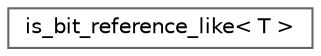 digraph "类继承关系图"
{
 // LATEX_PDF_SIZE
  bgcolor="transparent";
  edge [fontname=Helvetica,fontsize=10,labelfontname=Helvetica,labelfontsize=10];
  node [fontname=Helvetica,fontsize=10,shape=box,height=0.2,width=0.4];
  rankdir="LR";
  Node0 [id="Node000000",label="is_bit_reference_like\< T \>",height=0.2,width=0.4,color="grey40", fillcolor="white", style="filled",URL="$structdetail_1_1is__bit__reference__like.html",tooltip=" "];
}
